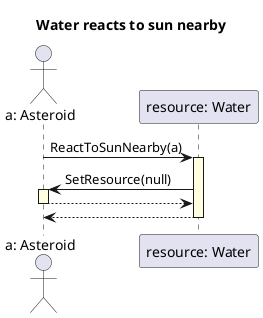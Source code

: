 @startuml Water evaporates

skinparam SequenceLifeLineBackgroundColor LightYellow
title Water reacts to sun nearby

actor "a: Asteroid" as a
participant "resource: Water" as res

a -> res ++: ReactToSunNearby(a)
    res -> a ++: SetResource(null)
    a --> res --
res --> a --

@enduml